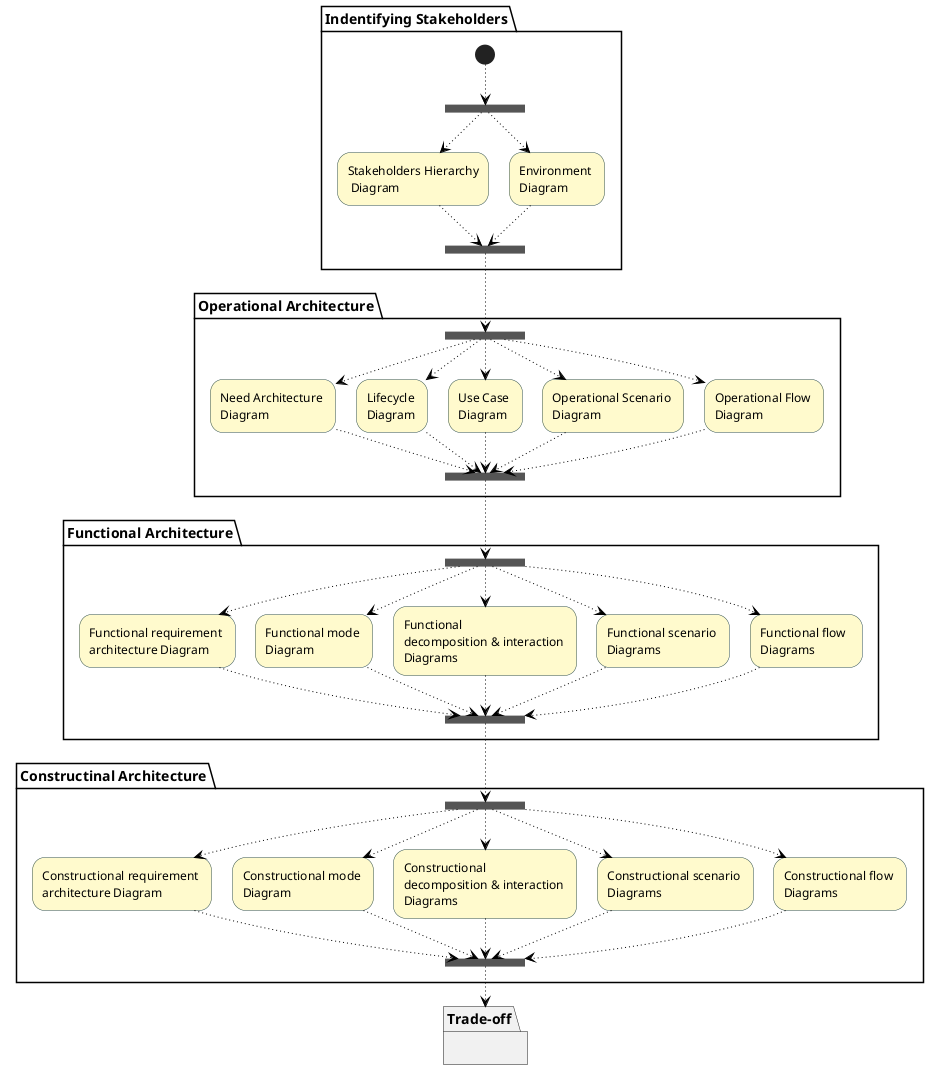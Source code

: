 @startuml

'-----------------------------------
' CESAM (taken from http://www.cesames.net/wp-content/uploads/2017/05/CESAM-guide.pdf)
' JMB 2018
'-----------------------------------

' Default settings
'-----------------------------------
' left to right direction 'does not work for sequence diagrams :-(
hide circle
hide empty members
hide methods
' Colors & Fonts
'-----------------------------------
'Colors => see http://plantuml.com/color
'skinparam monochrome true
'skinparam monochrome reverse
'skinparam handwritten true
skinparam activity {
	BackgroundColor LemonChiffon
	BorderColor DarkSlateGray
	ArrowColor Black
	FontColor Black
	FontSize 12
	FontName TrebuchetMS
}
skinparam arrow {
    MessageAlign center
}

' Attribute and name values (for translation purpose).
'-----------------------------------
!define IDS "Identifier les Stakeholders"
!define IDS "Indentifying Stakeholders"
!define SHD "Stakeholders Hierarchy\n Diagram"
!define ED "Environment \nDiagram"
'
!define AO "Architecture Opérationnelle"
!define AO "Operational Architecture"
!define NAD "Need Architecture \nDiagram"
!define LD "Lifecycle \nDiagram"
!define UC "Use Case \nDiagram"
!define OSD "Operational Scenario \nDiagram"
!define OFD "Operational Flow \nDiagram"
'
!define AF "Architecture Fonctionnelle"
!define AF "Functional Architecture"
!define FRA "Functional requirement \narchitecture Diagram"
!define FM "Functional mode \nDiagram"
!define FDI "Functional \ndecomposition & interaction \nDiagrams"
!define FS "Functional scenario \nDiagrams"
!define FF "Functional flow  \nDiagrams"
'
!define AL "Architecture Logique"
!define AL "Constructinal Architecture"
!define CRA "Constructional requirement \narchitecture Diagram"
!define CM "Constructional mode \nDiagram"
!define CDI "Constructional \ndecomposition & interaction \nDiagrams"
!define CS "Constructional scenario \nDiagrams"
!define CF "Constructional flow \nDiagrams"
'
!define TR "Trade-off"

' Usefull functions
'-----------------------------------
!define objet(nom,type) class "<u>nom : type"

partition IDS {
  (*) ..> === S1 ===
  ..> SHD
  ..> === S2 ===
  === S1 === ..> ED
  ..> === S2 ===
}

partition AO {
  === S2 === ..> === S3 ===
  ..> NAD
  ..> === S4 ===
  === S3 === ..> LD 
  ..> === S4 ===
  === S3 === ..> UC
  ..> === S4 ===
  === S3 === ..> OSD
  ..> === S4 ===
  === S3 === ..> OFD
  ..> === S4 ===
}
partition AF {
  === S4 === ..> === S5 ===
  ..> FRA
  ..> === S6 ===
  === S5 === ..> FM
  ..> === S6 ===
  === S5 === ..> FDI
  ..> === S6 ===
  === S5 === ..> FS
  ..> === S6 ===
  === S5 === ..> FF
  ..> === S6 ===
}
partition AL {
  === S6 === ..> === S7 ===
  ..> CRA
  ..> === S8 ===
  === S7 === ..> CM
  ..> === S8 ===
  === S7 === ..> CDI
  ..> === S8 ===
  === S7 === ..> CS
  ..> === S8 ===
  === S7 === ..> CF
  ..> === S8 ===
}
partition TR {
	=== S8 === ..> TR
}

@enduml